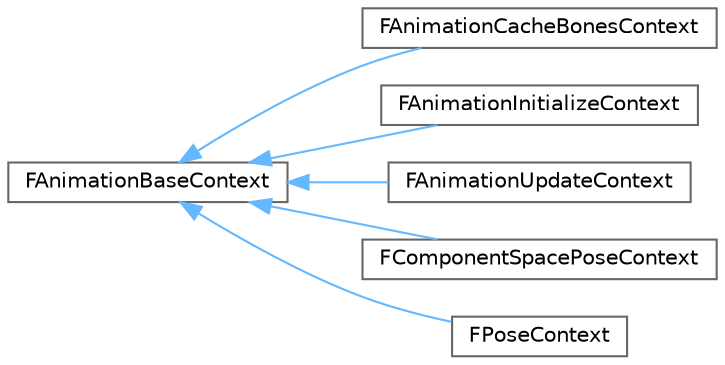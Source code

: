 digraph "Graphical Class Hierarchy"
{
 // INTERACTIVE_SVG=YES
 // LATEX_PDF_SIZE
  bgcolor="transparent";
  edge [fontname=Helvetica,fontsize=10,labelfontname=Helvetica,labelfontsize=10];
  node [fontname=Helvetica,fontsize=10,shape=box,height=0.2,width=0.4];
  rankdir="LR";
  Node0 [id="Node000000",label="FAnimationBaseContext",height=0.2,width=0.4,color="grey40", fillcolor="white", style="filled",URL="$d4/d8c/structFAnimationBaseContext.html",tooltip="Base class for update/evaluate contexts."];
  Node0 -> Node1 [id="edge3016_Node000000_Node000001",dir="back",color="steelblue1",style="solid",tooltip=" "];
  Node1 [id="Node000001",label="FAnimationCacheBonesContext",height=0.2,width=0.4,color="grey40", fillcolor="white", style="filled",URL="$d1/d6d/structFAnimationCacheBonesContext.html",tooltip="Context passed around when RequiredBones array changed and cached bones indices have to be refreshed."];
  Node0 -> Node2 [id="edge3017_Node000000_Node000002",dir="back",color="steelblue1",style="solid",tooltip=" "];
  Node2 [id="Node000002",label="FAnimationInitializeContext",height=0.2,width=0.4,color="grey40", fillcolor="white", style="filled",URL="$d8/d74/structFAnimationInitializeContext.html",tooltip="Initialization context passed around during animation tree initialization."];
  Node0 -> Node3 [id="edge3018_Node000000_Node000003",dir="back",color="steelblue1",style="solid",tooltip=" "];
  Node3 [id="Node000003",label="FAnimationUpdateContext",height=0.2,width=0.4,color="grey40", fillcolor="white", style="filled",URL="$d3/d61/structFAnimationUpdateContext.html",tooltip="Update context passed around during animation tree update."];
  Node0 -> Node4 [id="edge3019_Node000000_Node000004",dir="back",color="steelblue1",style="solid",tooltip=" "];
  Node4 [id="Node000004",label="FComponentSpacePoseContext",height=0.2,width=0.4,color="grey40", fillcolor="white", style="filled",URL="$de/dd9/structFComponentSpacePoseContext.html",tooltip="Evaluation context passed around during animation tree evaluation."];
  Node0 -> Node5 [id="edge3020_Node000000_Node000005",dir="back",color="steelblue1",style="solid",tooltip=" "];
  Node5 [id="Node000005",label="FPoseContext",height=0.2,width=0.4,color="grey40", fillcolor="white", style="filled",URL="$d3/d94/structFPoseContext.html",tooltip="Evaluation context passed around during animation tree evaluation."];
}
